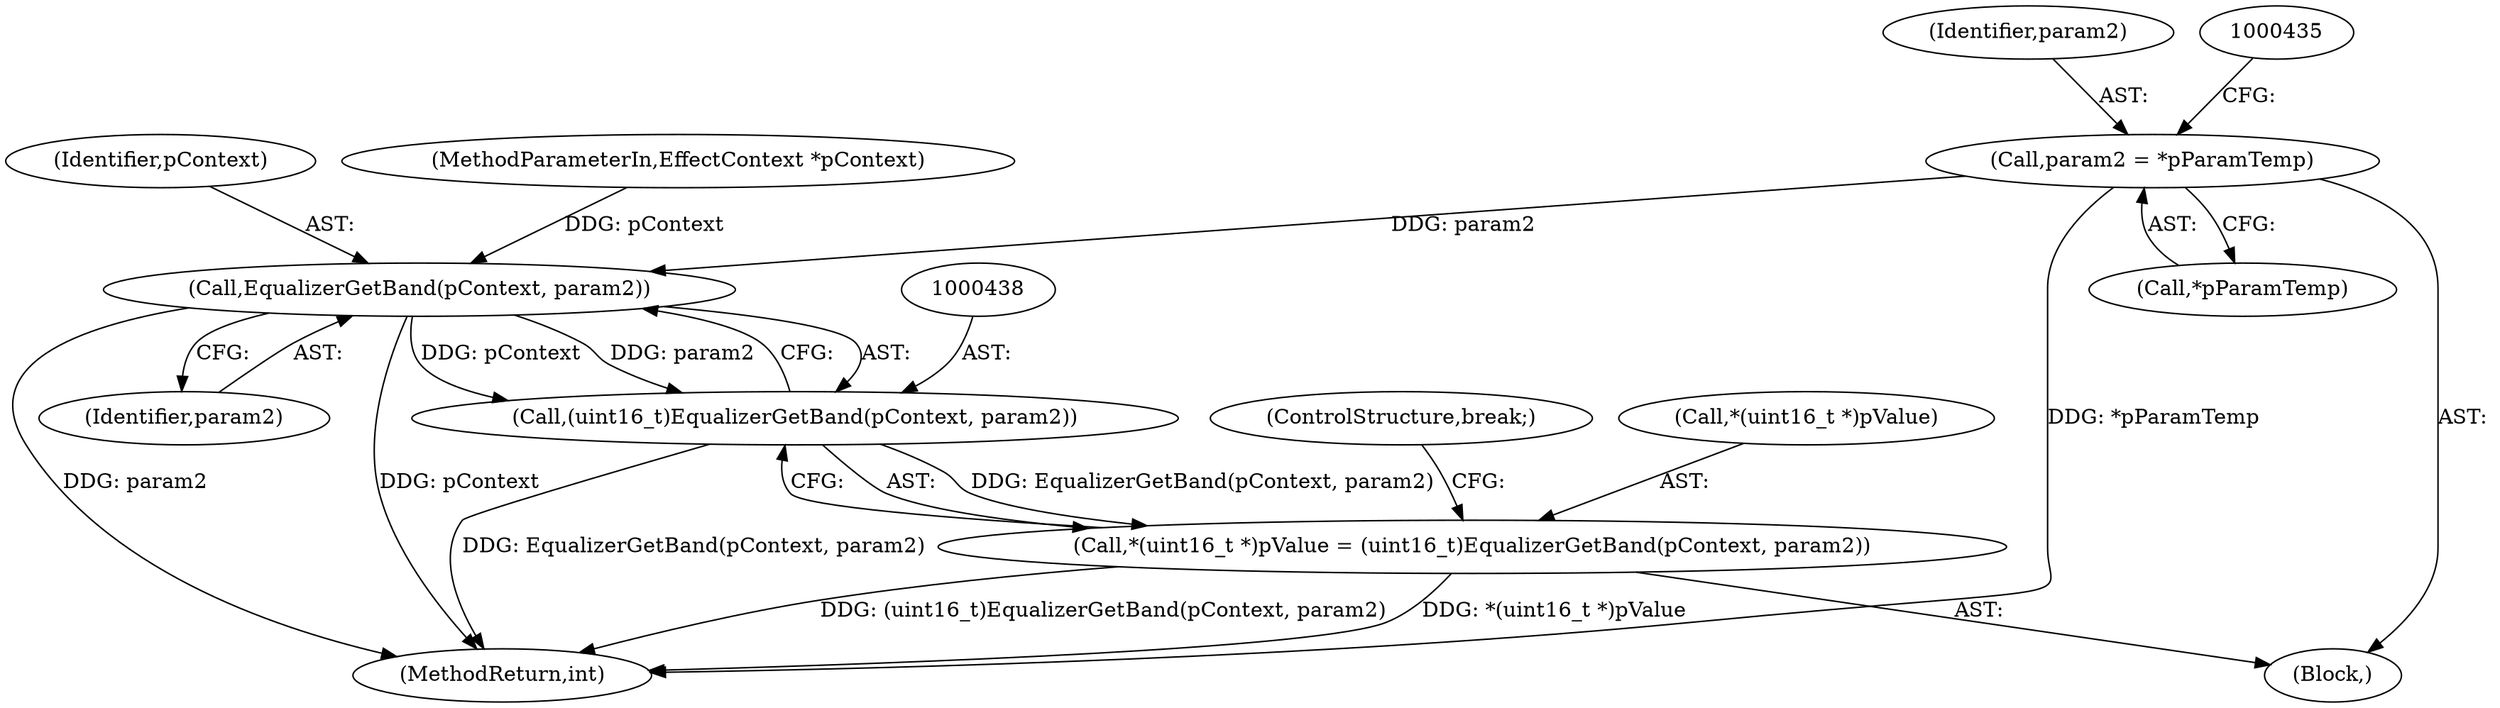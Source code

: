 digraph "0_Android_321ea5257e37c8edb26e66fe4ee78cca4cd915fe@pointer" {
"1000428" [label="(Call,param2 = *pParamTemp)"];
"1000439" [label="(Call,EqualizerGetBand(pContext, param2))"];
"1000437" [label="(Call,(uint16_t)EqualizerGetBand(pContext, param2))"];
"1000432" [label="(Call,*(uint16_t *)pValue = (uint16_t)EqualizerGetBand(pContext, param2))"];
"1000429" [label="(Identifier,param2)"];
"1000432" [label="(Call,*(uint16_t *)pValue = (uint16_t)EqualizerGetBand(pContext, param2))"];
"1000440" [label="(Identifier,pContext)"];
"1000442" [label="(ControlStructure,break;)"];
"1000430" [label="(Call,*pParamTemp)"];
"1000433" [label="(Call,*(uint16_t *)pValue)"];
"1000441" [label="(Identifier,param2)"];
"1000428" [label="(Call,param2 = *pParamTemp)"];
"1000567" [label="(MethodReturn,int)"];
"1000437" [label="(Call,(uint16_t)EqualizerGetBand(pContext, param2))"];
"1000439" [label="(Call,EqualizerGetBand(pContext, param2))"];
"1000111" [label="(MethodParameterIn,EffectContext *pContext)"];
"1000277" [label="(Block,)"];
"1000428" -> "1000277"  [label="AST: "];
"1000428" -> "1000430"  [label="CFG: "];
"1000429" -> "1000428"  [label="AST: "];
"1000430" -> "1000428"  [label="AST: "];
"1000435" -> "1000428"  [label="CFG: "];
"1000428" -> "1000567"  [label="DDG: *pParamTemp"];
"1000428" -> "1000439"  [label="DDG: param2"];
"1000439" -> "1000437"  [label="AST: "];
"1000439" -> "1000441"  [label="CFG: "];
"1000440" -> "1000439"  [label="AST: "];
"1000441" -> "1000439"  [label="AST: "];
"1000437" -> "1000439"  [label="CFG: "];
"1000439" -> "1000567"  [label="DDG: pContext"];
"1000439" -> "1000567"  [label="DDG: param2"];
"1000439" -> "1000437"  [label="DDG: pContext"];
"1000439" -> "1000437"  [label="DDG: param2"];
"1000111" -> "1000439"  [label="DDG: pContext"];
"1000437" -> "1000432"  [label="AST: "];
"1000438" -> "1000437"  [label="AST: "];
"1000432" -> "1000437"  [label="CFG: "];
"1000437" -> "1000567"  [label="DDG: EqualizerGetBand(pContext, param2)"];
"1000437" -> "1000432"  [label="DDG: EqualizerGetBand(pContext, param2)"];
"1000432" -> "1000277"  [label="AST: "];
"1000433" -> "1000432"  [label="AST: "];
"1000442" -> "1000432"  [label="CFG: "];
"1000432" -> "1000567"  [label="DDG: (uint16_t)EqualizerGetBand(pContext, param2)"];
"1000432" -> "1000567"  [label="DDG: *(uint16_t *)pValue"];
}

